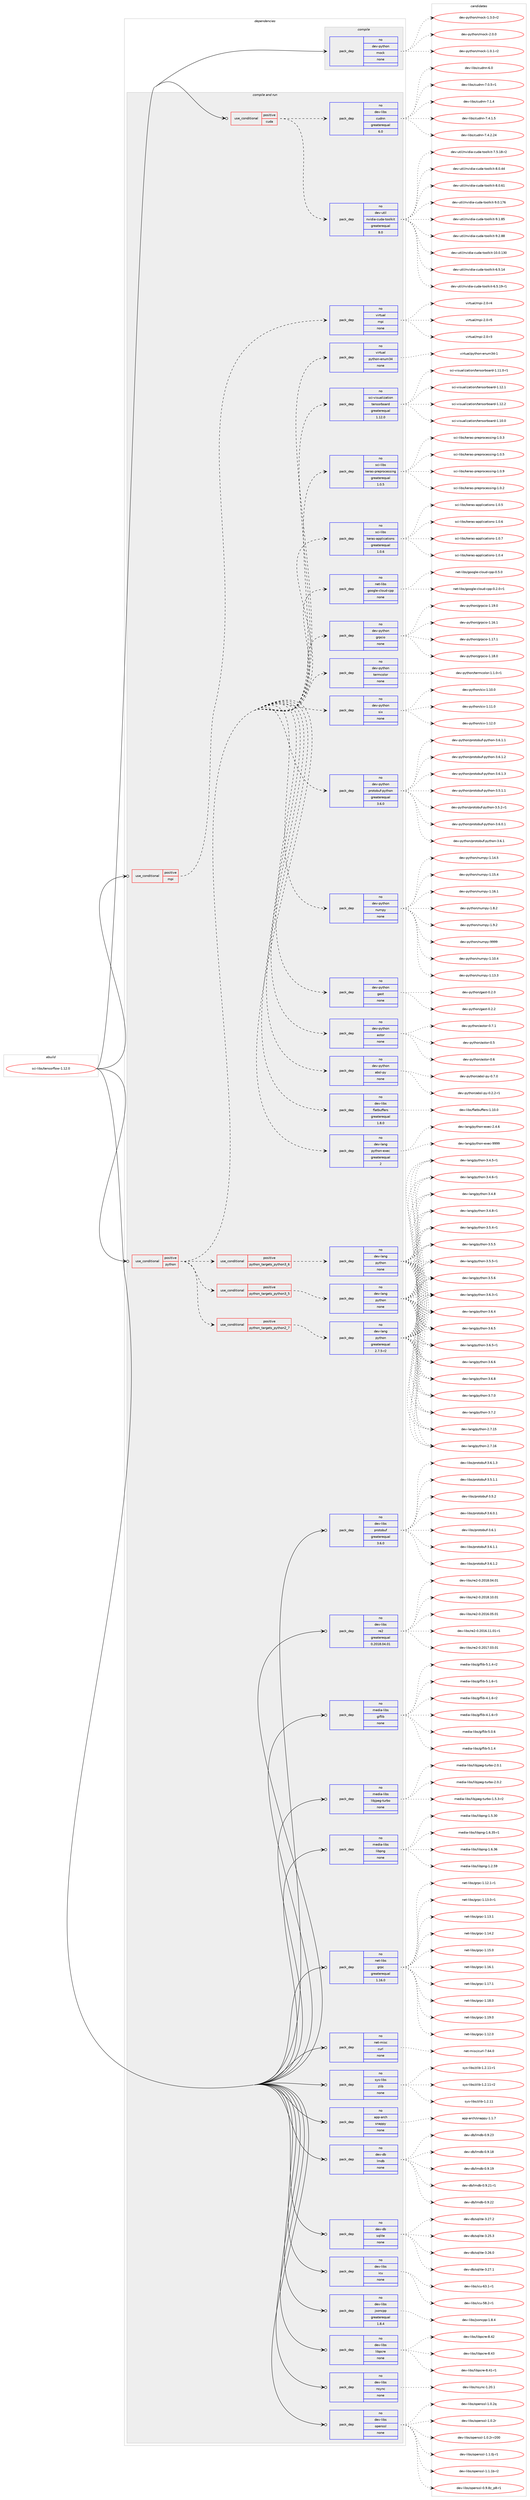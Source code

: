 digraph prolog {

# *************
# Graph options
# *************

newrank=true;
concentrate=true;
compound=true;
graph [rankdir=LR,fontname=Helvetica,fontsize=10,ranksep=1.5];#, ranksep=2.5, nodesep=0.2];
edge  [arrowhead=vee];
node  [fontname=Helvetica,fontsize=10];

# **********
# The ebuild
# **********

subgraph cluster_leftcol {
color=gray;
rank=same;
label=<<i>ebuild</i>>;
id [label="sci-libs/tensorflow-1.12.0", color=red, width=4, href="../sci-libs/tensorflow-1.12.0.svg"];
}

# ****************
# The dependencies
# ****************

subgraph cluster_midcol {
color=gray;
label=<<i>dependencies</i>>;
subgraph cluster_compile {
fillcolor="#eeeeee";
style=filled;
label=<<i>compile</i>>;
subgraph pack1214734 {
dependency1696736 [label=<<TABLE BORDER="0" CELLBORDER="1" CELLSPACING="0" CELLPADDING="4" WIDTH="220"><TR><TD ROWSPAN="6" CELLPADDING="30">pack_dep</TD></TR><TR><TD WIDTH="110">no</TD></TR><TR><TD>dev-python</TD></TR><TR><TD>mock</TD></TR><TR><TD>none</TD></TR><TR><TD></TD></TR></TABLE>>, shape=none, color=blue];
}
id:e -> dependency1696736:w [weight=20,style="solid",arrowhead="vee"];
}
subgraph cluster_compileandrun {
fillcolor="#eeeeee";
style=filled;
label=<<i>compile and run</i>>;
subgraph cond454185 {
dependency1696737 [label=<<TABLE BORDER="0" CELLBORDER="1" CELLSPACING="0" CELLPADDING="4"><TR><TD ROWSPAN="3" CELLPADDING="10">use_conditional</TD></TR><TR><TD>positive</TD></TR><TR><TD>cuda</TD></TR></TABLE>>, shape=none, color=red];
subgraph pack1214735 {
dependency1696738 [label=<<TABLE BORDER="0" CELLBORDER="1" CELLSPACING="0" CELLPADDING="4" WIDTH="220"><TR><TD ROWSPAN="6" CELLPADDING="30">pack_dep</TD></TR><TR><TD WIDTH="110">no</TD></TR><TR><TD>dev-util</TD></TR><TR><TD>nvidia-cuda-toolkit</TD></TR><TR><TD>greaterequal</TD></TR><TR><TD>8.0</TD></TR></TABLE>>, shape=none, color=blue];
}
dependency1696737:e -> dependency1696738:w [weight=20,style="dashed",arrowhead="vee"];
subgraph pack1214736 {
dependency1696739 [label=<<TABLE BORDER="0" CELLBORDER="1" CELLSPACING="0" CELLPADDING="4" WIDTH="220"><TR><TD ROWSPAN="6" CELLPADDING="30">pack_dep</TD></TR><TR><TD WIDTH="110">no</TD></TR><TR><TD>dev-libs</TD></TR><TR><TD>cudnn</TD></TR><TR><TD>greaterequal</TD></TR><TR><TD>6.0</TD></TR></TABLE>>, shape=none, color=blue];
}
dependency1696737:e -> dependency1696739:w [weight=20,style="dashed",arrowhead="vee"];
}
id:e -> dependency1696737:w [weight=20,style="solid",arrowhead="odotvee"];
subgraph cond454186 {
dependency1696740 [label=<<TABLE BORDER="0" CELLBORDER="1" CELLSPACING="0" CELLPADDING="4"><TR><TD ROWSPAN="3" CELLPADDING="10">use_conditional</TD></TR><TR><TD>positive</TD></TR><TR><TD>mpi</TD></TR></TABLE>>, shape=none, color=red];
subgraph pack1214737 {
dependency1696741 [label=<<TABLE BORDER="0" CELLBORDER="1" CELLSPACING="0" CELLPADDING="4" WIDTH="220"><TR><TD ROWSPAN="6" CELLPADDING="30">pack_dep</TD></TR><TR><TD WIDTH="110">no</TD></TR><TR><TD>virtual</TD></TR><TR><TD>mpi</TD></TR><TR><TD>none</TD></TR><TR><TD></TD></TR></TABLE>>, shape=none, color=blue];
}
dependency1696740:e -> dependency1696741:w [weight=20,style="dashed",arrowhead="vee"];
}
id:e -> dependency1696740:w [weight=20,style="solid",arrowhead="odotvee"];
subgraph cond454187 {
dependency1696742 [label=<<TABLE BORDER="0" CELLBORDER="1" CELLSPACING="0" CELLPADDING="4"><TR><TD ROWSPAN="3" CELLPADDING="10">use_conditional</TD></TR><TR><TD>positive</TD></TR><TR><TD>python</TD></TR></TABLE>>, shape=none, color=red];
subgraph cond454188 {
dependency1696743 [label=<<TABLE BORDER="0" CELLBORDER="1" CELLSPACING="0" CELLPADDING="4"><TR><TD ROWSPAN="3" CELLPADDING="10">use_conditional</TD></TR><TR><TD>positive</TD></TR><TR><TD>python_targets_python2_7</TD></TR></TABLE>>, shape=none, color=red];
subgraph pack1214738 {
dependency1696744 [label=<<TABLE BORDER="0" CELLBORDER="1" CELLSPACING="0" CELLPADDING="4" WIDTH="220"><TR><TD ROWSPAN="6" CELLPADDING="30">pack_dep</TD></TR><TR><TD WIDTH="110">no</TD></TR><TR><TD>dev-lang</TD></TR><TR><TD>python</TD></TR><TR><TD>greaterequal</TD></TR><TR><TD>2.7.5-r2</TD></TR></TABLE>>, shape=none, color=blue];
}
dependency1696743:e -> dependency1696744:w [weight=20,style="dashed",arrowhead="vee"];
}
dependency1696742:e -> dependency1696743:w [weight=20,style="dashed",arrowhead="vee"];
subgraph cond454189 {
dependency1696745 [label=<<TABLE BORDER="0" CELLBORDER="1" CELLSPACING="0" CELLPADDING="4"><TR><TD ROWSPAN="3" CELLPADDING="10">use_conditional</TD></TR><TR><TD>positive</TD></TR><TR><TD>python_targets_python3_5</TD></TR></TABLE>>, shape=none, color=red];
subgraph pack1214739 {
dependency1696746 [label=<<TABLE BORDER="0" CELLBORDER="1" CELLSPACING="0" CELLPADDING="4" WIDTH="220"><TR><TD ROWSPAN="6" CELLPADDING="30">pack_dep</TD></TR><TR><TD WIDTH="110">no</TD></TR><TR><TD>dev-lang</TD></TR><TR><TD>python</TD></TR><TR><TD>none</TD></TR><TR><TD></TD></TR></TABLE>>, shape=none, color=blue];
}
dependency1696745:e -> dependency1696746:w [weight=20,style="dashed",arrowhead="vee"];
}
dependency1696742:e -> dependency1696745:w [weight=20,style="dashed",arrowhead="vee"];
subgraph cond454190 {
dependency1696747 [label=<<TABLE BORDER="0" CELLBORDER="1" CELLSPACING="0" CELLPADDING="4"><TR><TD ROWSPAN="3" CELLPADDING="10">use_conditional</TD></TR><TR><TD>positive</TD></TR><TR><TD>python_targets_python3_6</TD></TR></TABLE>>, shape=none, color=red];
subgraph pack1214740 {
dependency1696748 [label=<<TABLE BORDER="0" CELLBORDER="1" CELLSPACING="0" CELLPADDING="4" WIDTH="220"><TR><TD ROWSPAN="6" CELLPADDING="30">pack_dep</TD></TR><TR><TD WIDTH="110">no</TD></TR><TR><TD>dev-lang</TD></TR><TR><TD>python</TD></TR><TR><TD>none</TD></TR><TR><TD></TD></TR></TABLE>>, shape=none, color=blue];
}
dependency1696747:e -> dependency1696748:w [weight=20,style="dashed",arrowhead="vee"];
}
dependency1696742:e -> dependency1696747:w [weight=20,style="dashed",arrowhead="vee"];
subgraph pack1214741 {
dependency1696749 [label=<<TABLE BORDER="0" CELLBORDER="1" CELLSPACING="0" CELLPADDING="4" WIDTH="220"><TR><TD ROWSPAN="6" CELLPADDING="30">pack_dep</TD></TR><TR><TD WIDTH="110">no</TD></TR><TR><TD>dev-lang</TD></TR><TR><TD>python-exec</TD></TR><TR><TD>greaterequal</TD></TR><TR><TD>2</TD></TR></TABLE>>, shape=none, color=blue];
}
dependency1696742:e -> dependency1696749:w [weight=20,style="dashed",arrowhead="vee"];
subgraph pack1214742 {
dependency1696750 [label=<<TABLE BORDER="0" CELLBORDER="1" CELLSPACING="0" CELLPADDING="4" WIDTH="220"><TR><TD ROWSPAN="6" CELLPADDING="30">pack_dep</TD></TR><TR><TD WIDTH="110">no</TD></TR><TR><TD>dev-libs</TD></TR><TR><TD>flatbuffers</TD></TR><TR><TD>greaterequal</TD></TR><TR><TD>1.8.0</TD></TR></TABLE>>, shape=none, color=blue];
}
dependency1696742:e -> dependency1696750:w [weight=20,style="dashed",arrowhead="vee"];
subgraph pack1214743 {
dependency1696751 [label=<<TABLE BORDER="0" CELLBORDER="1" CELLSPACING="0" CELLPADDING="4" WIDTH="220"><TR><TD ROWSPAN="6" CELLPADDING="30">pack_dep</TD></TR><TR><TD WIDTH="110">no</TD></TR><TR><TD>dev-python</TD></TR><TR><TD>absl-py</TD></TR><TR><TD>none</TD></TR><TR><TD></TD></TR></TABLE>>, shape=none, color=blue];
}
dependency1696742:e -> dependency1696751:w [weight=20,style="dashed",arrowhead="vee"];
subgraph pack1214744 {
dependency1696752 [label=<<TABLE BORDER="0" CELLBORDER="1" CELLSPACING="0" CELLPADDING="4" WIDTH="220"><TR><TD ROWSPAN="6" CELLPADDING="30">pack_dep</TD></TR><TR><TD WIDTH="110">no</TD></TR><TR><TD>dev-python</TD></TR><TR><TD>astor</TD></TR><TR><TD>none</TD></TR><TR><TD></TD></TR></TABLE>>, shape=none, color=blue];
}
dependency1696742:e -> dependency1696752:w [weight=20,style="dashed",arrowhead="vee"];
subgraph pack1214745 {
dependency1696753 [label=<<TABLE BORDER="0" CELLBORDER="1" CELLSPACING="0" CELLPADDING="4" WIDTH="220"><TR><TD ROWSPAN="6" CELLPADDING="30">pack_dep</TD></TR><TR><TD WIDTH="110">no</TD></TR><TR><TD>dev-python</TD></TR><TR><TD>gast</TD></TR><TR><TD>none</TD></TR><TR><TD></TD></TR></TABLE>>, shape=none, color=blue];
}
dependency1696742:e -> dependency1696753:w [weight=20,style="dashed",arrowhead="vee"];
subgraph pack1214746 {
dependency1696754 [label=<<TABLE BORDER="0" CELLBORDER="1" CELLSPACING="0" CELLPADDING="4" WIDTH="220"><TR><TD ROWSPAN="6" CELLPADDING="30">pack_dep</TD></TR><TR><TD WIDTH="110">no</TD></TR><TR><TD>dev-python</TD></TR><TR><TD>numpy</TD></TR><TR><TD>none</TD></TR><TR><TD></TD></TR></TABLE>>, shape=none, color=blue];
}
dependency1696742:e -> dependency1696754:w [weight=20,style="dashed",arrowhead="vee"];
subgraph pack1214747 {
dependency1696755 [label=<<TABLE BORDER="0" CELLBORDER="1" CELLSPACING="0" CELLPADDING="4" WIDTH="220"><TR><TD ROWSPAN="6" CELLPADDING="30">pack_dep</TD></TR><TR><TD WIDTH="110">no</TD></TR><TR><TD>dev-python</TD></TR><TR><TD>protobuf-python</TD></TR><TR><TD>greaterequal</TD></TR><TR><TD>3.6.0</TD></TR></TABLE>>, shape=none, color=blue];
}
dependency1696742:e -> dependency1696755:w [weight=20,style="dashed",arrowhead="vee"];
subgraph pack1214748 {
dependency1696756 [label=<<TABLE BORDER="0" CELLBORDER="1" CELLSPACING="0" CELLPADDING="4" WIDTH="220"><TR><TD ROWSPAN="6" CELLPADDING="30">pack_dep</TD></TR><TR><TD WIDTH="110">no</TD></TR><TR><TD>dev-python</TD></TR><TR><TD>six</TD></TR><TR><TD>none</TD></TR><TR><TD></TD></TR></TABLE>>, shape=none, color=blue];
}
dependency1696742:e -> dependency1696756:w [weight=20,style="dashed",arrowhead="vee"];
subgraph pack1214749 {
dependency1696757 [label=<<TABLE BORDER="0" CELLBORDER="1" CELLSPACING="0" CELLPADDING="4" WIDTH="220"><TR><TD ROWSPAN="6" CELLPADDING="30">pack_dep</TD></TR><TR><TD WIDTH="110">no</TD></TR><TR><TD>dev-python</TD></TR><TR><TD>termcolor</TD></TR><TR><TD>none</TD></TR><TR><TD></TD></TR></TABLE>>, shape=none, color=blue];
}
dependency1696742:e -> dependency1696757:w [weight=20,style="dashed",arrowhead="vee"];
subgraph pack1214750 {
dependency1696758 [label=<<TABLE BORDER="0" CELLBORDER="1" CELLSPACING="0" CELLPADDING="4" WIDTH="220"><TR><TD ROWSPAN="6" CELLPADDING="30">pack_dep</TD></TR><TR><TD WIDTH="110">no</TD></TR><TR><TD>dev-python</TD></TR><TR><TD>grpcio</TD></TR><TR><TD>none</TD></TR><TR><TD></TD></TR></TABLE>>, shape=none, color=blue];
}
dependency1696742:e -> dependency1696758:w [weight=20,style="dashed",arrowhead="vee"];
subgraph pack1214751 {
dependency1696759 [label=<<TABLE BORDER="0" CELLBORDER="1" CELLSPACING="0" CELLPADDING="4" WIDTH="220"><TR><TD ROWSPAN="6" CELLPADDING="30">pack_dep</TD></TR><TR><TD WIDTH="110">no</TD></TR><TR><TD>net-libs</TD></TR><TR><TD>google-cloud-cpp</TD></TR><TR><TD>none</TD></TR><TR><TD></TD></TR></TABLE>>, shape=none, color=blue];
}
dependency1696742:e -> dependency1696759:w [weight=20,style="dashed",arrowhead="vee"];
subgraph pack1214752 {
dependency1696760 [label=<<TABLE BORDER="0" CELLBORDER="1" CELLSPACING="0" CELLPADDING="4" WIDTH="220"><TR><TD ROWSPAN="6" CELLPADDING="30">pack_dep</TD></TR><TR><TD WIDTH="110">no</TD></TR><TR><TD>sci-libs</TD></TR><TR><TD>keras-applications</TD></TR><TR><TD>greaterequal</TD></TR><TR><TD>1.0.6</TD></TR></TABLE>>, shape=none, color=blue];
}
dependency1696742:e -> dependency1696760:w [weight=20,style="dashed",arrowhead="vee"];
subgraph pack1214753 {
dependency1696761 [label=<<TABLE BORDER="0" CELLBORDER="1" CELLSPACING="0" CELLPADDING="4" WIDTH="220"><TR><TD ROWSPAN="6" CELLPADDING="30">pack_dep</TD></TR><TR><TD WIDTH="110">no</TD></TR><TR><TD>sci-libs</TD></TR><TR><TD>keras-preprocessing</TD></TR><TR><TD>greaterequal</TD></TR><TR><TD>1.0.5</TD></TR></TABLE>>, shape=none, color=blue];
}
dependency1696742:e -> dependency1696761:w [weight=20,style="dashed",arrowhead="vee"];
subgraph pack1214754 {
dependency1696762 [label=<<TABLE BORDER="0" CELLBORDER="1" CELLSPACING="0" CELLPADDING="4" WIDTH="220"><TR><TD ROWSPAN="6" CELLPADDING="30">pack_dep</TD></TR><TR><TD WIDTH="110">no</TD></TR><TR><TD>sci-visualization</TD></TR><TR><TD>tensorboard</TD></TR><TR><TD>greaterequal</TD></TR><TR><TD>1.12.0</TD></TR></TABLE>>, shape=none, color=blue];
}
dependency1696742:e -> dependency1696762:w [weight=20,style="dashed",arrowhead="vee"];
subgraph pack1214755 {
dependency1696763 [label=<<TABLE BORDER="0" CELLBORDER="1" CELLSPACING="0" CELLPADDING="4" WIDTH="220"><TR><TD ROWSPAN="6" CELLPADDING="30">pack_dep</TD></TR><TR><TD WIDTH="110">no</TD></TR><TR><TD>virtual</TD></TR><TR><TD>python-enum34</TD></TR><TR><TD>none</TD></TR><TR><TD></TD></TR></TABLE>>, shape=none, color=blue];
}
dependency1696742:e -> dependency1696763:w [weight=20,style="dashed",arrowhead="vee"];
}
id:e -> dependency1696742:w [weight=20,style="solid",arrowhead="odotvee"];
subgraph pack1214756 {
dependency1696764 [label=<<TABLE BORDER="0" CELLBORDER="1" CELLSPACING="0" CELLPADDING="4" WIDTH="220"><TR><TD ROWSPAN="6" CELLPADDING="30">pack_dep</TD></TR><TR><TD WIDTH="110">no</TD></TR><TR><TD>app-arch</TD></TR><TR><TD>snappy</TD></TR><TR><TD>none</TD></TR><TR><TD></TD></TR></TABLE>>, shape=none, color=blue];
}
id:e -> dependency1696764:w [weight=20,style="solid",arrowhead="odotvee"];
subgraph pack1214757 {
dependency1696765 [label=<<TABLE BORDER="0" CELLBORDER="1" CELLSPACING="0" CELLPADDING="4" WIDTH="220"><TR><TD ROWSPAN="6" CELLPADDING="30">pack_dep</TD></TR><TR><TD WIDTH="110">no</TD></TR><TR><TD>dev-db</TD></TR><TR><TD>lmdb</TD></TR><TR><TD>none</TD></TR><TR><TD></TD></TR></TABLE>>, shape=none, color=blue];
}
id:e -> dependency1696765:w [weight=20,style="solid",arrowhead="odotvee"];
subgraph pack1214758 {
dependency1696766 [label=<<TABLE BORDER="0" CELLBORDER="1" CELLSPACING="0" CELLPADDING="4" WIDTH="220"><TR><TD ROWSPAN="6" CELLPADDING="30">pack_dep</TD></TR><TR><TD WIDTH="110">no</TD></TR><TR><TD>dev-db</TD></TR><TR><TD>sqlite</TD></TR><TR><TD>none</TD></TR><TR><TD></TD></TR></TABLE>>, shape=none, color=blue];
}
id:e -> dependency1696766:w [weight=20,style="solid",arrowhead="odotvee"];
subgraph pack1214759 {
dependency1696767 [label=<<TABLE BORDER="0" CELLBORDER="1" CELLSPACING="0" CELLPADDING="4" WIDTH="220"><TR><TD ROWSPAN="6" CELLPADDING="30">pack_dep</TD></TR><TR><TD WIDTH="110">no</TD></TR><TR><TD>dev-libs</TD></TR><TR><TD>icu</TD></TR><TR><TD>none</TD></TR><TR><TD></TD></TR></TABLE>>, shape=none, color=blue];
}
id:e -> dependency1696767:w [weight=20,style="solid",arrowhead="odotvee"];
subgraph pack1214760 {
dependency1696768 [label=<<TABLE BORDER="0" CELLBORDER="1" CELLSPACING="0" CELLPADDING="4" WIDTH="220"><TR><TD ROWSPAN="6" CELLPADDING="30">pack_dep</TD></TR><TR><TD WIDTH="110">no</TD></TR><TR><TD>dev-libs</TD></TR><TR><TD>jsoncpp</TD></TR><TR><TD>greaterequal</TD></TR><TR><TD>1.8.4</TD></TR></TABLE>>, shape=none, color=blue];
}
id:e -> dependency1696768:w [weight=20,style="solid",arrowhead="odotvee"];
subgraph pack1214761 {
dependency1696769 [label=<<TABLE BORDER="0" CELLBORDER="1" CELLSPACING="0" CELLPADDING="4" WIDTH="220"><TR><TD ROWSPAN="6" CELLPADDING="30">pack_dep</TD></TR><TR><TD WIDTH="110">no</TD></TR><TR><TD>dev-libs</TD></TR><TR><TD>libpcre</TD></TR><TR><TD>none</TD></TR><TR><TD></TD></TR></TABLE>>, shape=none, color=blue];
}
id:e -> dependency1696769:w [weight=20,style="solid",arrowhead="odotvee"];
subgraph pack1214762 {
dependency1696770 [label=<<TABLE BORDER="0" CELLBORDER="1" CELLSPACING="0" CELLPADDING="4" WIDTH="220"><TR><TD ROWSPAN="6" CELLPADDING="30">pack_dep</TD></TR><TR><TD WIDTH="110">no</TD></TR><TR><TD>dev-libs</TD></TR><TR><TD>nsync</TD></TR><TR><TD>none</TD></TR><TR><TD></TD></TR></TABLE>>, shape=none, color=blue];
}
id:e -> dependency1696770:w [weight=20,style="solid",arrowhead="odotvee"];
subgraph pack1214763 {
dependency1696771 [label=<<TABLE BORDER="0" CELLBORDER="1" CELLSPACING="0" CELLPADDING="4" WIDTH="220"><TR><TD ROWSPAN="6" CELLPADDING="30">pack_dep</TD></TR><TR><TD WIDTH="110">no</TD></TR><TR><TD>dev-libs</TD></TR><TR><TD>openssl</TD></TR><TR><TD>none</TD></TR><TR><TD></TD></TR></TABLE>>, shape=none, color=blue];
}
id:e -> dependency1696771:w [weight=20,style="solid",arrowhead="odotvee"];
subgraph pack1214764 {
dependency1696772 [label=<<TABLE BORDER="0" CELLBORDER="1" CELLSPACING="0" CELLPADDING="4" WIDTH="220"><TR><TD ROWSPAN="6" CELLPADDING="30">pack_dep</TD></TR><TR><TD WIDTH="110">no</TD></TR><TR><TD>dev-libs</TD></TR><TR><TD>protobuf</TD></TR><TR><TD>greaterequal</TD></TR><TR><TD>3.6.0</TD></TR></TABLE>>, shape=none, color=blue];
}
id:e -> dependency1696772:w [weight=20,style="solid",arrowhead="odotvee"];
subgraph pack1214765 {
dependency1696773 [label=<<TABLE BORDER="0" CELLBORDER="1" CELLSPACING="0" CELLPADDING="4" WIDTH="220"><TR><TD ROWSPAN="6" CELLPADDING="30">pack_dep</TD></TR><TR><TD WIDTH="110">no</TD></TR><TR><TD>dev-libs</TD></TR><TR><TD>re2</TD></TR><TR><TD>greaterequal</TD></TR><TR><TD>0.2018.04.01</TD></TR></TABLE>>, shape=none, color=blue];
}
id:e -> dependency1696773:w [weight=20,style="solid",arrowhead="odotvee"];
subgraph pack1214766 {
dependency1696774 [label=<<TABLE BORDER="0" CELLBORDER="1" CELLSPACING="0" CELLPADDING="4" WIDTH="220"><TR><TD ROWSPAN="6" CELLPADDING="30">pack_dep</TD></TR><TR><TD WIDTH="110">no</TD></TR><TR><TD>media-libs</TD></TR><TR><TD>giflib</TD></TR><TR><TD>none</TD></TR><TR><TD></TD></TR></TABLE>>, shape=none, color=blue];
}
id:e -> dependency1696774:w [weight=20,style="solid",arrowhead="odotvee"];
subgraph pack1214767 {
dependency1696775 [label=<<TABLE BORDER="0" CELLBORDER="1" CELLSPACING="0" CELLPADDING="4" WIDTH="220"><TR><TD ROWSPAN="6" CELLPADDING="30">pack_dep</TD></TR><TR><TD WIDTH="110">no</TD></TR><TR><TD>media-libs</TD></TR><TR><TD>libjpeg-turbo</TD></TR><TR><TD>none</TD></TR><TR><TD></TD></TR></TABLE>>, shape=none, color=blue];
}
id:e -> dependency1696775:w [weight=20,style="solid",arrowhead="odotvee"];
subgraph pack1214768 {
dependency1696776 [label=<<TABLE BORDER="0" CELLBORDER="1" CELLSPACING="0" CELLPADDING="4" WIDTH="220"><TR><TD ROWSPAN="6" CELLPADDING="30">pack_dep</TD></TR><TR><TD WIDTH="110">no</TD></TR><TR><TD>media-libs</TD></TR><TR><TD>libpng</TD></TR><TR><TD>none</TD></TR><TR><TD></TD></TR></TABLE>>, shape=none, color=blue];
}
id:e -> dependency1696776:w [weight=20,style="solid",arrowhead="odotvee"];
subgraph pack1214769 {
dependency1696777 [label=<<TABLE BORDER="0" CELLBORDER="1" CELLSPACING="0" CELLPADDING="4" WIDTH="220"><TR><TD ROWSPAN="6" CELLPADDING="30">pack_dep</TD></TR><TR><TD WIDTH="110">no</TD></TR><TR><TD>net-libs</TD></TR><TR><TD>grpc</TD></TR><TR><TD>greaterequal</TD></TR><TR><TD>1.16.0</TD></TR></TABLE>>, shape=none, color=blue];
}
id:e -> dependency1696777:w [weight=20,style="solid",arrowhead="odotvee"];
subgraph pack1214770 {
dependency1696778 [label=<<TABLE BORDER="0" CELLBORDER="1" CELLSPACING="0" CELLPADDING="4" WIDTH="220"><TR><TD ROWSPAN="6" CELLPADDING="30">pack_dep</TD></TR><TR><TD WIDTH="110">no</TD></TR><TR><TD>net-misc</TD></TR><TR><TD>curl</TD></TR><TR><TD>none</TD></TR><TR><TD></TD></TR></TABLE>>, shape=none, color=blue];
}
id:e -> dependency1696778:w [weight=20,style="solid",arrowhead="odotvee"];
subgraph pack1214771 {
dependency1696779 [label=<<TABLE BORDER="0" CELLBORDER="1" CELLSPACING="0" CELLPADDING="4" WIDTH="220"><TR><TD ROWSPAN="6" CELLPADDING="30">pack_dep</TD></TR><TR><TD WIDTH="110">no</TD></TR><TR><TD>sys-libs</TD></TR><TR><TD>zlib</TD></TR><TR><TD>none</TD></TR><TR><TD></TD></TR></TABLE>>, shape=none, color=blue];
}
id:e -> dependency1696779:w [weight=20,style="solid",arrowhead="odotvee"];
}
subgraph cluster_run {
fillcolor="#eeeeee";
style=filled;
label=<<i>run</i>>;
}
}

# **************
# The candidates
# **************

subgraph cluster_choices {
rank=same;
color=gray;
label=<<i>candidates</i>>;

subgraph choice1214734 {
color=black;
nodesep=1;
choice1001011184511212111610411111047109111991074549464846494511450 [label="dev-python/mock-1.0.1-r2", color=red, width=4,href="../dev-python/mock-1.0.1-r2.svg"];
choice1001011184511212111610411111047109111991074549465146484511450 [label="dev-python/mock-1.3.0-r2", color=red, width=4,href="../dev-python/mock-1.3.0-r2.svg"];
choice100101118451121211161041111104710911199107455046484648 [label="dev-python/mock-2.0.0", color=red, width=4,href="../dev-python/mock-2.0.0.svg"];
dependency1696736:e -> choice1001011184511212111610411111047109111991074549464846494511450:w [style=dotted,weight="100"];
dependency1696736:e -> choice1001011184511212111610411111047109111991074549465146484511450:w [style=dotted,weight="100"];
dependency1696736:e -> choice100101118451121211161041111104710911199107455046484648:w [style=dotted,weight="100"];
}
subgraph choice1214735 {
color=black;
nodesep=1;
choice10010111845117116105108471101181051001059745991171009745116111111108107105116454948464846495148 [label="dev-util/nvidia-cuda-toolkit-10.0.130", color=red, width=4,href="../dev-util/nvidia-cuda-toolkit-10.0.130.svg"];
choice1001011184511711610510847110118105100105974599117100974511611111110810710511645544653464952 [label="dev-util/nvidia-cuda-toolkit-6.5.14", color=red, width=4,href="../dev-util/nvidia-cuda-toolkit-6.5.14.svg"];
choice10010111845117116105108471101181051001059745991171009745116111111108107105116455446534649574511449 [label="dev-util/nvidia-cuda-toolkit-6.5.19-r1", color=red, width=4,href="../dev-util/nvidia-cuda-toolkit-6.5.19-r1.svg"];
choice10010111845117116105108471101181051001059745991171009745116111111108107105116455546534649564511450 [label="dev-util/nvidia-cuda-toolkit-7.5.18-r2", color=red, width=4,href="../dev-util/nvidia-cuda-toolkit-7.5.18-r2.svg"];
choice1001011184511711610510847110118105100105974599117100974511611111110810710511645564648465252 [label="dev-util/nvidia-cuda-toolkit-8.0.44", color=red, width=4,href="../dev-util/nvidia-cuda-toolkit-8.0.44.svg"];
choice1001011184511711610510847110118105100105974599117100974511611111110810710511645564648465449 [label="dev-util/nvidia-cuda-toolkit-8.0.61", color=red, width=4,href="../dev-util/nvidia-cuda-toolkit-8.0.61.svg"];
choice100101118451171161051084711011810510010597459911710097451161111111081071051164557464846495554 [label="dev-util/nvidia-cuda-toolkit-9.0.176", color=red, width=4,href="../dev-util/nvidia-cuda-toolkit-9.0.176.svg"];
choice1001011184511711610510847110118105100105974599117100974511611111110810710511645574649465653 [label="dev-util/nvidia-cuda-toolkit-9.1.85", color=red, width=4,href="../dev-util/nvidia-cuda-toolkit-9.1.85.svg"];
choice1001011184511711610510847110118105100105974599117100974511611111110810710511645574650465656 [label="dev-util/nvidia-cuda-toolkit-9.2.88", color=red, width=4,href="../dev-util/nvidia-cuda-toolkit-9.2.88.svg"];
dependency1696738:e -> choice10010111845117116105108471101181051001059745991171009745116111111108107105116454948464846495148:w [style=dotted,weight="100"];
dependency1696738:e -> choice1001011184511711610510847110118105100105974599117100974511611111110810710511645544653464952:w [style=dotted,weight="100"];
dependency1696738:e -> choice10010111845117116105108471101181051001059745991171009745116111111108107105116455446534649574511449:w [style=dotted,weight="100"];
dependency1696738:e -> choice10010111845117116105108471101181051001059745991171009745116111111108107105116455546534649564511450:w [style=dotted,weight="100"];
dependency1696738:e -> choice1001011184511711610510847110118105100105974599117100974511611111110810710511645564648465252:w [style=dotted,weight="100"];
dependency1696738:e -> choice1001011184511711610510847110118105100105974599117100974511611111110810710511645564648465449:w [style=dotted,weight="100"];
dependency1696738:e -> choice100101118451171161051084711011810510010597459911710097451161111111081071051164557464846495554:w [style=dotted,weight="100"];
dependency1696738:e -> choice1001011184511711610510847110118105100105974599117100974511611111110810710511645574649465653:w [style=dotted,weight="100"];
dependency1696738:e -> choice1001011184511711610510847110118105100105974599117100974511611111110810710511645574650465656:w [style=dotted,weight="100"];
}
subgraph choice1214736 {
color=black;
nodesep=1;
choice1001011184510810598115479911710011011045544648 [label="dev-libs/cudnn-6.0", color=red, width=4,href="../dev-libs/cudnn-6.0.svg"];
choice100101118451081059811547991171001101104555464846534511449 [label="dev-libs/cudnn-7.0.5-r1", color=red, width=4,href="../dev-libs/cudnn-7.0.5-r1.svg"];
choice10010111845108105981154799117100110110455546494652 [label="dev-libs/cudnn-7.1.4", color=red, width=4,href="../dev-libs/cudnn-7.1.4.svg"];
choice100101118451081059811547991171001101104555465246494653 [label="dev-libs/cudnn-7.4.1.5", color=red, width=4,href="../dev-libs/cudnn-7.4.1.5.svg"];
choice10010111845108105981154799117100110110455546524650465052 [label="dev-libs/cudnn-7.4.2.24", color=red, width=4,href="../dev-libs/cudnn-7.4.2.24.svg"];
dependency1696739:e -> choice1001011184510810598115479911710011011045544648:w [style=dotted,weight="100"];
dependency1696739:e -> choice100101118451081059811547991171001101104555464846534511449:w [style=dotted,weight="100"];
dependency1696739:e -> choice10010111845108105981154799117100110110455546494652:w [style=dotted,weight="100"];
dependency1696739:e -> choice100101118451081059811547991171001101104555465246494653:w [style=dotted,weight="100"];
dependency1696739:e -> choice10010111845108105981154799117100110110455546524650465052:w [style=dotted,weight="100"];
}
subgraph choice1214737 {
color=black;
nodesep=1;
choice1181051141161179710847109112105455046484511451 [label="virtual/mpi-2.0-r3", color=red, width=4,href="../virtual/mpi-2.0-r3.svg"];
choice1181051141161179710847109112105455046484511452 [label="virtual/mpi-2.0-r4", color=red, width=4,href="../virtual/mpi-2.0-r4.svg"];
choice1181051141161179710847109112105455046484511453 [label="virtual/mpi-2.0-r5", color=red, width=4,href="../virtual/mpi-2.0-r5.svg"];
dependency1696741:e -> choice1181051141161179710847109112105455046484511451:w [style=dotted,weight="100"];
dependency1696741:e -> choice1181051141161179710847109112105455046484511452:w [style=dotted,weight="100"];
dependency1696741:e -> choice1181051141161179710847109112105455046484511453:w [style=dotted,weight="100"];
}
subgraph choice1214738 {
color=black;
nodesep=1;
choice10010111845108971101034711212111610411111045504655464953 [label="dev-lang/python-2.7.15", color=red, width=4,href="../dev-lang/python-2.7.15.svg"];
choice10010111845108971101034711212111610411111045504655464954 [label="dev-lang/python-2.7.16", color=red, width=4,href="../dev-lang/python-2.7.16.svg"];
choice1001011184510897110103471121211161041111104551465246534511449 [label="dev-lang/python-3.4.5-r1", color=red, width=4,href="../dev-lang/python-3.4.5-r1.svg"];
choice1001011184510897110103471121211161041111104551465246544511449 [label="dev-lang/python-3.4.6-r1", color=red, width=4,href="../dev-lang/python-3.4.6-r1.svg"];
choice100101118451089711010347112121116104111110455146524656 [label="dev-lang/python-3.4.8", color=red, width=4,href="../dev-lang/python-3.4.8.svg"];
choice1001011184510897110103471121211161041111104551465246564511449 [label="dev-lang/python-3.4.8-r1", color=red, width=4,href="../dev-lang/python-3.4.8-r1.svg"];
choice1001011184510897110103471121211161041111104551465346524511449 [label="dev-lang/python-3.5.4-r1", color=red, width=4,href="../dev-lang/python-3.5.4-r1.svg"];
choice100101118451089711010347112121116104111110455146534653 [label="dev-lang/python-3.5.5", color=red, width=4,href="../dev-lang/python-3.5.5.svg"];
choice1001011184510897110103471121211161041111104551465346534511449 [label="dev-lang/python-3.5.5-r1", color=red, width=4,href="../dev-lang/python-3.5.5-r1.svg"];
choice100101118451089711010347112121116104111110455146534654 [label="dev-lang/python-3.5.6", color=red, width=4,href="../dev-lang/python-3.5.6.svg"];
choice1001011184510897110103471121211161041111104551465446514511449 [label="dev-lang/python-3.6.3-r1", color=red, width=4,href="../dev-lang/python-3.6.3-r1.svg"];
choice100101118451089711010347112121116104111110455146544652 [label="dev-lang/python-3.6.4", color=red, width=4,href="../dev-lang/python-3.6.4.svg"];
choice100101118451089711010347112121116104111110455146544653 [label="dev-lang/python-3.6.5", color=red, width=4,href="../dev-lang/python-3.6.5.svg"];
choice1001011184510897110103471121211161041111104551465446534511449 [label="dev-lang/python-3.6.5-r1", color=red, width=4,href="../dev-lang/python-3.6.5-r1.svg"];
choice100101118451089711010347112121116104111110455146544654 [label="dev-lang/python-3.6.6", color=red, width=4,href="../dev-lang/python-3.6.6.svg"];
choice100101118451089711010347112121116104111110455146544656 [label="dev-lang/python-3.6.8", color=red, width=4,href="../dev-lang/python-3.6.8.svg"];
choice100101118451089711010347112121116104111110455146554648 [label="dev-lang/python-3.7.0", color=red, width=4,href="../dev-lang/python-3.7.0.svg"];
choice100101118451089711010347112121116104111110455146554650 [label="dev-lang/python-3.7.2", color=red, width=4,href="../dev-lang/python-3.7.2.svg"];
dependency1696744:e -> choice10010111845108971101034711212111610411111045504655464953:w [style=dotted,weight="100"];
dependency1696744:e -> choice10010111845108971101034711212111610411111045504655464954:w [style=dotted,weight="100"];
dependency1696744:e -> choice1001011184510897110103471121211161041111104551465246534511449:w [style=dotted,weight="100"];
dependency1696744:e -> choice1001011184510897110103471121211161041111104551465246544511449:w [style=dotted,weight="100"];
dependency1696744:e -> choice100101118451089711010347112121116104111110455146524656:w [style=dotted,weight="100"];
dependency1696744:e -> choice1001011184510897110103471121211161041111104551465246564511449:w [style=dotted,weight="100"];
dependency1696744:e -> choice1001011184510897110103471121211161041111104551465346524511449:w [style=dotted,weight="100"];
dependency1696744:e -> choice100101118451089711010347112121116104111110455146534653:w [style=dotted,weight="100"];
dependency1696744:e -> choice1001011184510897110103471121211161041111104551465346534511449:w [style=dotted,weight="100"];
dependency1696744:e -> choice100101118451089711010347112121116104111110455146534654:w [style=dotted,weight="100"];
dependency1696744:e -> choice1001011184510897110103471121211161041111104551465446514511449:w [style=dotted,weight="100"];
dependency1696744:e -> choice100101118451089711010347112121116104111110455146544652:w [style=dotted,weight="100"];
dependency1696744:e -> choice100101118451089711010347112121116104111110455146544653:w [style=dotted,weight="100"];
dependency1696744:e -> choice1001011184510897110103471121211161041111104551465446534511449:w [style=dotted,weight="100"];
dependency1696744:e -> choice100101118451089711010347112121116104111110455146544654:w [style=dotted,weight="100"];
dependency1696744:e -> choice100101118451089711010347112121116104111110455146544656:w [style=dotted,weight="100"];
dependency1696744:e -> choice100101118451089711010347112121116104111110455146554648:w [style=dotted,weight="100"];
dependency1696744:e -> choice100101118451089711010347112121116104111110455146554650:w [style=dotted,weight="100"];
}
subgraph choice1214739 {
color=black;
nodesep=1;
choice10010111845108971101034711212111610411111045504655464953 [label="dev-lang/python-2.7.15", color=red, width=4,href="../dev-lang/python-2.7.15.svg"];
choice10010111845108971101034711212111610411111045504655464954 [label="dev-lang/python-2.7.16", color=red, width=4,href="../dev-lang/python-2.7.16.svg"];
choice1001011184510897110103471121211161041111104551465246534511449 [label="dev-lang/python-3.4.5-r1", color=red, width=4,href="../dev-lang/python-3.4.5-r1.svg"];
choice1001011184510897110103471121211161041111104551465246544511449 [label="dev-lang/python-3.4.6-r1", color=red, width=4,href="../dev-lang/python-3.4.6-r1.svg"];
choice100101118451089711010347112121116104111110455146524656 [label="dev-lang/python-3.4.8", color=red, width=4,href="../dev-lang/python-3.4.8.svg"];
choice1001011184510897110103471121211161041111104551465246564511449 [label="dev-lang/python-3.4.8-r1", color=red, width=4,href="../dev-lang/python-3.4.8-r1.svg"];
choice1001011184510897110103471121211161041111104551465346524511449 [label="dev-lang/python-3.5.4-r1", color=red, width=4,href="../dev-lang/python-3.5.4-r1.svg"];
choice100101118451089711010347112121116104111110455146534653 [label="dev-lang/python-3.5.5", color=red, width=4,href="../dev-lang/python-3.5.5.svg"];
choice1001011184510897110103471121211161041111104551465346534511449 [label="dev-lang/python-3.5.5-r1", color=red, width=4,href="../dev-lang/python-3.5.5-r1.svg"];
choice100101118451089711010347112121116104111110455146534654 [label="dev-lang/python-3.5.6", color=red, width=4,href="../dev-lang/python-3.5.6.svg"];
choice1001011184510897110103471121211161041111104551465446514511449 [label="dev-lang/python-3.6.3-r1", color=red, width=4,href="../dev-lang/python-3.6.3-r1.svg"];
choice100101118451089711010347112121116104111110455146544652 [label="dev-lang/python-3.6.4", color=red, width=4,href="../dev-lang/python-3.6.4.svg"];
choice100101118451089711010347112121116104111110455146544653 [label="dev-lang/python-3.6.5", color=red, width=4,href="../dev-lang/python-3.6.5.svg"];
choice1001011184510897110103471121211161041111104551465446534511449 [label="dev-lang/python-3.6.5-r1", color=red, width=4,href="../dev-lang/python-3.6.5-r1.svg"];
choice100101118451089711010347112121116104111110455146544654 [label="dev-lang/python-3.6.6", color=red, width=4,href="../dev-lang/python-3.6.6.svg"];
choice100101118451089711010347112121116104111110455146544656 [label="dev-lang/python-3.6.8", color=red, width=4,href="../dev-lang/python-3.6.8.svg"];
choice100101118451089711010347112121116104111110455146554648 [label="dev-lang/python-3.7.0", color=red, width=4,href="../dev-lang/python-3.7.0.svg"];
choice100101118451089711010347112121116104111110455146554650 [label="dev-lang/python-3.7.2", color=red, width=4,href="../dev-lang/python-3.7.2.svg"];
dependency1696746:e -> choice10010111845108971101034711212111610411111045504655464953:w [style=dotted,weight="100"];
dependency1696746:e -> choice10010111845108971101034711212111610411111045504655464954:w [style=dotted,weight="100"];
dependency1696746:e -> choice1001011184510897110103471121211161041111104551465246534511449:w [style=dotted,weight="100"];
dependency1696746:e -> choice1001011184510897110103471121211161041111104551465246544511449:w [style=dotted,weight="100"];
dependency1696746:e -> choice100101118451089711010347112121116104111110455146524656:w [style=dotted,weight="100"];
dependency1696746:e -> choice1001011184510897110103471121211161041111104551465246564511449:w [style=dotted,weight="100"];
dependency1696746:e -> choice1001011184510897110103471121211161041111104551465346524511449:w [style=dotted,weight="100"];
dependency1696746:e -> choice100101118451089711010347112121116104111110455146534653:w [style=dotted,weight="100"];
dependency1696746:e -> choice1001011184510897110103471121211161041111104551465346534511449:w [style=dotted,weight="100"];
dependency1696746:e -> choice100101118451089711010347112121116104111110455146534654:w [style=dotted,weight="100"];
dependency1696746:e -> choice1001011184510897110103471121211161041111104551465446514511449:w [style=dotted,weight="100"];
dependency1696746:e -> choice100101118451089711010347112121116104111110455146544652:w [style=dotted,weight="100"];
dependency1696746:e -> choice100101118451089711010347112121116104111110455146544653:w [style=dotted,weight="100"];
dependency1696746:e -> choice1001011184510897110103471121211161041111104551465446534511449:w [style=dotted,weight="100"];
dependency1696746:e -> choice100101118451089711010347112121116104111110455146544654:w [style=dotted,weight="100"];
dependency1696746:e -> choice100101118451089711010347112121116104111110455146544656:w [style=dotted,weight="100"];
dependency1696746:e -> choice100101118451089711010347112121116104111110455146554648:w [style=dotted,weight="100"];
dependency1696746:e -> choice100101118451089711010347112121116104111110455146554650:w [style=dotted,weight="100"];
}
subgraph choice1214740 {
color=black;
nodesep=1;
choice10010111845108971101034711212111610411111045504655464953 [label="dev-lang/python-2.7.15", color=red, width=4,href="../dev-lang/python-2.7.15.svg"];
choice10010111845108971101034711212111610411111045504655464954 [label="dev-lang/python-2.7.16", color=red, width=4,href="../dev-lang/python-2.7.16.svg"];
choice1001011184510897110103471121211161041111104551465246534511449 [label="dev-lang/python-3.4.5-r1", color=red, width=4,href="../dev-lang/python-3.4.5-r1.svg"];
choice1001011184510897110103471121211161041111104551465246544511449 [label="dev-lang/python-3.4.6-r1", color=red, width=4,href="../dev-lang/python-3.4.6-r1.svg"];
choice100101118451089711010347112121116104111110455146524656 [label="dev-lang/python-3.4.8", color=red, width=4,href="../dev-lang/python-3.4.8.svg"];
choice1001011184510897110103471121211161041111104551465246564511449 [label="dev-lang/python-3.4.8-r1", color=red, width=4,href="../dev-lang/python-3.4.8-r1.svg"];
choice1001011184510897110103471121211161041111104551465346524511449 [label="dev-lang/python-3.5.4-r1", color=red, width=4,href="../dev-lang/python-3.5.4-r1.svg"];
choice100101118451089711010347112121116104111110455146534653 [label="dev-lang/python-3.5.5", color=red, width=4,href="../dev-lang/python-3.5.5.svg"];
choice1001011184510897110103471121211161041111104551465346534511449 [label="dev-lang/python-3.5.5-r1", color=red, width=4,href="../dev-lang/python-3.5.5-r1.svg"];
choice100101118451089711010347112121116104111110455146534654 [label="dev-lang/python-3.5.6", color=red, width=4,href="../dev-lang/python-3.5.6.svg"];
choice1001011184510897110103471121211161041111104551465446514511449 [label="dev-lang/python-3.6.3-r1", color=red, width=4,href="../dev-lang/python-3.6.3-r1.svg"];
choice100101118451089711010347112121116104111110455146544652 [label="dev-lang/python-3.6.4", color=red, width=4,href="../dev-lang/python-3.6.4.svg"];
choice100101118451089711010347112121116104111110455146544653 [label="dev-lang/python-3.6.5", color=red, width=4,href="../dev-lang/python-3.6.5.svg"];
choice1001011184510897110103471121211161041111104551465446534511449 [label="dev-lang/python-3.6.5-r1", color=red, width=4,href="../dev-lang/python-3.6.5-r1.svg"];
choice100101118451089711010347112121116104111110455146544654 [label="dev-lang/python-3.6.6", color=red, width=4,href="../dev-lang/python-3.6.6.svg"];
choice100101118451089711010347112121116104111110455146544656 [label="dev-lang/python-3.6.8", color=red, width=4,href="../dev-lang/python-3.6.8.svg"];
choice100101118451089711010347112121116104111110455146554648 [label="dev-lang/python-3.7.0", color=red, width=4,href="../dev-lang/python-3.7.0.svg"];
choice100101118451089711010347112121116104111110455146554650 [label="dev-lang/python-3.7.2", color=red, width=4,href="../dev-lang/python-3.7.2.svg"];
dependency1696748:e -> choice10010111845108971101034711212111610411111045504655464953:w [style=dotted,weight="100"];
dependency1696748:e -> choice10010111845108971101034711212111610411111045504655464954:w [style=dotted,weight="100"];
dependency1696748:e -> choice1001011184510897110103471121211161041111104551465246534511449:w [style=dotted,weight="100"];
dependency1696748:e -> choice1001011184510897110103471121211161041111104551465246544511449:w [style=dotted,weight="100"];
dependency1696748:e -> choice100101118451089711010347112121116104111110455146524656:w [style=dotted,weight="100"];
dependency1696748:e -> choice1001011184510897110103471121211161041111104551465246564511449:w [style=dotted,weight="100"];
dependency1696748:e -> choice1001011184510897110103471121211161041111104551465346524511449:w [style=dotted,weight="100"];
dependency1696748:e -> choice100101118451089711010347112121116104111110455146534653:w [style=dotted,weight="100"];
dependency1696748:e -> choice1001011184510897110103471121211161041111104551465346534511449:w [style=dotted,weight="100"];
dependency1696748:e -> choice100101118451089711010347112121116104111110455146534654:w [style=dotted,weight="100"];
dependency1696748:e -> choice1001011184510897110103471121211161041111104551465446514511449:w [style=dotted,weight="100"];
dependency1696748:e -> choice100101118451089711010347112121116104111110455146544652:w [style=dotted,weight="100"];
dependency1696748:e -> choice100101118451089711010347112121116104111110455146544653:w [style=dotted,weight="100"];
dependency1696748:e -> choice1001011184510897110103471121211161041111104551465446534511449:w [style=dotted,weight="100"];
dependency1696748:e -> choice100101118451089711010347112121116104111110455146544654:w [style=dotted,weight="100"];
dependency1696748:e -> choice100101118451089711010347112121116104111110455146544656:w [style=dotted,weight="100"];
dependency1696748:e -> choice100101118451089711010347112121116104111110455146554648:w [style=dotted,weight="100"];
dependency1696748:e -> choice100101118451089711010347112121116104111110455146554650:w [style=dotted,weight="100"];
}
subgraph choice1214741 {
color=black;
nodesep=1;
choice1001011184510897110103471121211161041111104510112010199455046524654 [label="dev-lang/python-exec-2.4.6", color=red, width=4,href="../dev-lang/python-exec-2.4.6.svg"];
choice10010111845108971101034711212111610411111045101120101994557575757 [label="dev-lang/python-exec-9999", color=red, width=4,href="../dev-lang/python-exec-9999.svg"];
dependency1696749:e -> choice1001011184510897110103471121211161041111104510112010199455046524654:w [style=dotted,weight="100"];
dependency1696749:e -> choice10010111845108971101034711212111610411111045101120101994557575757:w [style=dotted,weight="100"];
}
subgraph choice1214742 {
color=black;
nodesep=1;
choice100101118451081059811547102108971169811710210210111411545494649484648 [label="dev-libs/flatbuffers-1.10.0", color=red, width=4,href="../dev-libs/flatbuffers-1.10.0.svg"];
dependency1696750:e -> choice100101118451081059811547102108971169811710210210111411545494649484648:w [style=dotted,weight="100"];
}
subgraph choice1214743 {
color=black;
nodesep=1;
choice10010111845112121116104111110479798115108451121214548465046504511449 [label="dev-python/absl-py-0.2.2-r1", color=red, width=4,href="../dev-python/absl-py-0.2.2-r1.svg"];
choice1001011184511212111610411111047979811510845112121454846554648 [label="dev-python/absl-py-0.7.0", color=red, width=4,href="../dev-python/absl-py-0.7.0.svg"];
dependency1696751:e -> choice10010111845112121116104111110479798115108451121214548465046504511449:w [style=dotted,weight="100"];
dependency1696751:e -> choice1001011184511212111610411111047979811510845112121454846554648:w [style=dotted,weight="100"];
}
subgraph choice1214744 {
color=black;
nodesep=1;
choice10010111845112121116104111110479711511611111445484653 [label="dev-python/astor-0.5", color=red, width=4,href="../dev-python/astor-0.5.svg"];
choice10010111845112121116104111110479711511611111445484654 [label="dev-python/astor-0.6", color=red, width=4,href="../dev-python/astor-0.6.svg"];
choice100101118451121211161041111104797115116111114454846554649 [label="dev-python/astor-0.7.1", color=red, width=4,href="../dev-python/astor-0.7.1.svg"];
dependency1696752:e -> choice10010111845112121116104111110479711511611111445484653:w [style=dotted,weight="100"];
dependency1696752:e -> choice10010111845112121116104111110479711511611111445484654:w [style=dotted,weight="100"];
dependency1696752:e -> choice100101118451121211161041111104797115116111114454846554649:w [style=dotted,weight="100"];
}
subgraph choice1214745 {
color=black;
nodesep=1;
choice100101118451121211161041111104710397115116454846504648 [label="dev-python/gast-0.2.0", color=red, width=4,href="../dev-python/gast-0.2.0.svg"];
choice100101118451121211161041111104710397115116454846504650 [label="dev-python/gast-0.2.2", color=red, width=4,href="../dev-python/gast-0.2.2.svg"];
dependency1696753:e -> choice100101118451121211161041111104710397115116454846504648:w [style=dotted,weight="100"];
dependency1696753:e -> choice100101118451121211161041111104710397115116454846504650:w [style=dotted,weight="100"];
}
subgraph choice1214746 {
color=black;
nodesep=1;
choice100101118451121211161041111104711011710911212145494649484652 [label="dev-python/numpy-1.10.4", color=red, width=4,href="../dev-python/numpy-1.10.4.svg"];
choice100101118451121211161041111104711011710911212145494649514651 [label="dev-python/numpy-1.13.3", color=red, width=4,href="../dev-python/numpy-1.13.3.svg"];
choice100101118451121211161041111104711011710911212145494649524653 [label="dev-python/numpy-1.14.5", color=red, width=4,href="../dev-python/numpy-1.14.5.svg"];
choice100101118451121211161041111104711011710911212145494649534652 [label="dev-python/numpy-1.15.4", color=red, width=4,href="../dev-python/numpy-1.15.4.svg"];
choice100101118451121211161041111104711011710911212145494649544649 [label="dev-python/numpy-1.16.1", color=red, width=4,href="../dev-python/numpy-1.16.1.svg"];
choice1001011184511212111610411111047110117109112121454946564650 [label="dev-python/numpy-1.8.2", color=red, width=4,href="../dev-python/numpy-1.8.2.svg"];
choice1001011184511212111610411111047110117109112121454946574650 [label="dev-python/numpy-1.9.2", color=red, width=4,href="../dev-python/numpy-1.9.2.svg"];
choice10010111845112121116104111110471101171091121214557575757 [label="dev-python/numpy-9999", color=red, width=4,href="../dev-python/numpy-9999.svg"];
dependency1696754:e -> choice100101118451121211161041111104711011710911212145494649484652:w [style=dotted,weight="100"];
dependency1696754:e -> choice100101118451121211161041111104711011710911212145494649514651:w [style=dotted,weight="100"];
dependency1696754:e -> choice100101118451121211161041111104711011710911212145494649524653:w [style=dotted,weight="100"];
dependency1696754:e -> choice100101118451121211161041111104711011710911212145494649534652:w [style=dotted,weight="100"];
dependency1696754:e -> choice100101118451121211161041111104711011710911212145494649544649:w [style=dotted,weight="100"];
dependency1696754:e -> choice1001011184511212111610411111047110117109112121454946564650:w [style=dotted,weight="100"];
dependency1696754:e -> choice1001011184511212111610411111047110117109112121454946574650:w [style=dotted,weight="100"];
dependency1696754:e -> choice10010111845112121116104111110471101171091121214557575757:w [style=dotted,weight="100"];
}
subgraph choice1214747 {
color=black;
nodesep=1;
choice100101118451121211161041111104711211411111611198117102451121211161041111104551465346494649 [label="dev-python/protobuf-python-3.5.1.1", color=red, width=4,href="../dev-python/protobuf-python-3.5.1.1.svg"];
choice100101118451121211161041111104711211411111611198117102451121211161041111104551465346504511449 [label="dev-python/protobuf-python-3.5.2-r1", color=red, width=4,href="../dev-python/protobuf-python-3.5.2-r1.svg"];
choice100101118451121211161041111104711211411111611198117102451121211161041111104551465446484649 [label="dev-python/protobuf-python-3.6.0.1", color=red, width=4,href="../dev-python/protobuf-python-3.6.0.1.svg"];
choice10010111845112121116104111110471121141111161119811710245112121116104111110455146544649 [label="dev-python/protobuf-python-3.6.1", color=red, width=4,href="../dev-python/protobuf-python-3.6.1.svg"];
choice100101118451121211161041111104711211411111611198117102451121211161041111104551465446494649 [label="dev-python/protobuf-python-3.6.1.1", color=red, width=4,href="../dev-python/protobuf-python-3.6.1.1.svg"];
choice100101118451121211161041111104711211411111611198117102451121211161041111104551465446494650 [label="dev-python/protobuf-python-3.6.1.2", color=red, width=4,href="../dev-python/protobuf-python-3.6.1.2.svg"];
choice100101118451121211161041111104711211411111611198117102451121211161041111104551465446494651 [label="dev-python/protobuf-python-3.6.1.3", color=red, width=4,href="../dev-python/protobuf-python-3.6.1.3.svg"];
dependency1696755:e -> choice100101118451121211161041111104711211411111611198117102451121211161041111104551465346494649:w [style=dotted,weight="100"];
dependency1696755:e -> choice100101118451121211161041111104711211411111611198117102451121211161041111104551465346504511449:w [style=dotted,weight="100"];
dependency1696755:e -> choice100101118451121211161041111104711211411111611198117102451121211161041111104551465446484649:w [style=dotted,weight="100"];
dependency1696755:e -> choice10010111845112121116104111110471121141111161119811710245112121116104111110455146544649:w [style=dotted,weight="100"];
dependency1696755:e -> choice100101118451121211161041111104711211411111611198117102451121211161041111104551465446494649:w [style=dotted,weight="100"];
dependency1696755:e -> choice100101118451121211161041111104711211411111611198117102451121211161041111104551465446494650:w [style=dotted,weight="100"];
dependency1696755:e -> choice100101118451121211161041111104711211411111611198117102451121211161041111104551465446494651:w [style=dotted,weight="100"];
}
subgraph choice1214748 {
color=black;
nodesep=1;
choice100101118451121211161041111104711510512045494649484648 [label="dev-python/six-1.10.0", color=red, width=4,href="../dev-python/six-1.10.0.svg"];
choice100101118451121211161041111104711510512045494649494648 [label="dev-python/six-1.11.0", color=red, width=4,href="../dev-python/six-1.11.0.svg"];
choice100101118451121211161041111104711510512045494649504648 [label="dev-python/six-1.12.0", color=red, width=4,href="../dev-python/six-1.12.0.svg"];
dependency1696756:e -> choice100101118451121211161041111104711510512045494649484648:w [style=dotted,weight="100"];
dependency1696756:e -> choice100101118451121211161041111104711510512045494649494648:w [style=dotted,weight="100"];
dependency1696756:e -> choice100101118451121211161041111104711510512045494649504648:w [style=dotted,weight="100"];
}
subgraph choice1214749 {
color=black;
nodesep=1;
choice1001011184511212111610411111047116101114109991111081111144549464946484511449 [label="dev-python/termcolor-1.1.0-r1", color=red, width=4,href="../dev-python/termcolor-1.1.0-r1.svg"];
dependency1696757:e -> choice1001011184511212111610411111047116101114109991111081111144549464946484511449:w [style=dotted,weight="100"];
}
subgraph choice1214750 {
color=black;
nodesep=1;
choice10010111845112121116104111110471031141129910511145494649544649 [label="dev-python/grpcio-1.16.1", color=red, width=4,href="../dev-python/grpcio-1.16.1.svg"];
choice10010111845112121116104111110471031141129910511145494649554649 [label="dev-python/grpcio-1.17.1", color=red, width=4,href="../dev-python/grpcio-1.17.1.svg"];
choice10010111845112121116104111110471031141129910511145494649564648 [label="dev-python/grpcio-1.18.0", color=red, width=4,href="../dev-python/grpcio-1.18.0.svg"];
choice10010111845112121116104111110471031141129910511145494649574648 [label="dev-python/grpcio-1.19.0", color=red, width=4,href="../dev-python/grpcio-1.19.0.svg"];
dependency1696758:e -> choice10010111845112121116104111110471031141129910511145494649544649:w [style=dotted,weight="100"];
dependency1696758:e -> choice10010111845112121116104111110471031141129910511145494649554649:w [style=dotted,weight="100"];
dependency1696758:e -> choice10010111845112121116104111110471031141129910511145494649564648:w [style=dotted,weight="100"];
dependency1696758:e -> choice10010111845112121116104111110471031141129910511145494649574648:w [style=dotted,weight="100"];
}
subgraph choice1214751 {
color=black;
nodesep=1;
choice110101116451081059811547103111111103108101459910811111710045991121124548465046484511449 [label="net-libs/google-cloud-cpp-0.2.0-r1", color=red, width=4,href="../net-libs/google-cloud-cpp-0.2.0-r1.svg"];
choice11010111645108105981154710311111110310810145991081111171004599112112454846534648 [label="net-libs/google-cloud-cpp-0.5.0", color=red, width=4,href="../net-libs/google-cloud-cpp-0.5.0.svg"];
dependency1696759:e -> choice110101116451081059811547103111111103108101459910811111710045991121124548465046484511449:w [style=dotted,weight="100"];
dependency1696759:e -> choice11010111645108105981154710311111110310810145991081111171004599112112454846534648:w [style=dotted,weight="100"];
}
subgraph choice1214752 {
color=black;
nodesep=1;
choice115991054510810598115471071011149711545971121121081059997116105111110115454946484652 [label="sci-libs/keras-applications-1.0.4", color=red, width=4,href="../sci-libs/keras-applications-1.0.4.svg"];
choice115991054510810598115471071011149711545971121121081059997116105111110115454946484653 [label="sci-libs/keras-applications-1.0.5", color=red, width=4,href="../sci-libs/keras-applications-1.0.5.svg"];
choice115991054510810598115471071011149711545971121121081059997116105111110115454946484654 [label="sci-libs/keras-applications-1.0.6", color=red, width=4,href="../sci-libs/keras-applications-1.0.6.svg"];
choice115991054510810598115471071011149711545971121121081059997116105111110115454946484655 [label="sci-libs/keras-applications-1.0.7", color=red, width=4,href="../sci-libs/keras-applications-1.0.7.svg"];
dependency1696760:e -> choice115991054510810598115471071011149711545971121121081059997116105111110115454946484652:w [style=dotted,weight="100"];
dependency1696760:e -> choice115991054510810598115471071011149711545971121121081059997116105111110115454946484653:w [style=dotted,weight="100"];
dependency1696760:e -> choice115991054510810598115471071011149711545971121121081059997116105111110115454946484654:w [style=dotted,weight="100"];
dependency1696760:e -> choice115991054510810598115471071011149711545971121121081059997116105111110115454946484655:w [style=dotted,weight="100"];
}
subgraph choice1214753 {
color=black;
nodesep=1;
choice11599105451081059811547107101114971154511211410111211411199101115115105110103454946484650 [label="sci-libs/keras-preprocessing-1.0.2", color=red, width=4,href="../sci-libs/keras-preprocessing-1.0.2.svg"];
choice11599105451081059811547107101114971154511211410111211411199101115115105110103454946484651 [label="sci-libs/keras-preprocessing-1.0.3", color=red, width=4,href="../sci-libs/keras-preprocessing-1.0.3.svg"];
choice11599105451081059811547107101114971154511211410111211411199101115115105110103454946484653 [label="sci-libs/keras-preprocessing-1.0.5", color=red, width=4,href="../sci-libs/keras-preprocessing-1.0.5.svg"];
choice11599105451081059811547107101114971154511211410111211411199101115115105110103454946484657 [label="sci-libs/keras-preprocessing-1.0.9", color=red, width=4,href="../sci-libs/keras-preprocessing-1.0.9.svg"];
dependency1696761:e -> choice11599105451081059811547107101114971154511211410111211411199101115115105110103454946484650:w [style=dotted,weight="100"];
dependency1696761:e -> choice11599105451081059811547107101114971154511211410111211411199101115115105110103454946484651:w [style=dotted,weight="100"];
dependency1696761:e -> choice11599105451081059811547107101114971154511211410111211411199101115115105110103454946484653:w [style=dotted,weight="100"];
dependency1696761:e -> choice11599105451081059811547107101114971154511211410111211411199101115115105110103454946484657:w [style=dotted,weight="100"];
}
subgraph choice1214754 {
color=black;
nodesep=1;
choice1159910545118105115117971081051229711610511111047116101110115111114981119711410045494649484648 [label="sci-visualization/tensorboard-1.10.0", color=red, width=4,href="../sci-visualization/tensorboard-1.10.0.svg"];
choice11599105451181051151179710810512297116105111110471161011101151111149811197114100454946494946484511449 [label="sci-visualization/tensorboard-1.11.0-r1", color=red, width=4,href="../sci-visualization/tensorboard-1.11.0-r1.svg"];
choice1159910545118105115117971081051229711610511111047116101110115111114981119711410045494649504649 [label="sci-visualization/tensorboard-1.12.1", color=red, width=4,href="../sci-visualization/tensorboard-1.12.1.svg"];
choice1159910545118105115117971081051229711610511111047116101110115111114981119711410045494649504650 [label="sci-visualization/tensorboard-1.12.2", color=red, width=4,href="../sci-visualization/tensorboard-1.12.2.svg"];
dependency1696762:e -> choice1159910545118105115117971081051229711610511111047116101110115111114981119711410045494649484648:w [style=dotted,weight="100"];
dependency1696762:e -> choice11599105451181051151179710810512297116105111110471161011101151111149811197114100454946494946484511449:w [style=dotted,weight="100"];
dependency1696762:e -> choice1159910545118105115117971081051229711610511111047116101110115111114981119711410045494649504649:w [style=dotted,weight="100"];
dependency1696762:e -> choice1159910545118105115117971081051229711610511111047116101110115111114981119711410045494649504650:w [style=dotted,weight="100"];
}
subgraph choice1214755 {
color=black;
nodesep=1;
choice11810511411611797108471121211161041111104510111011710951524549 [label="virtual/python-enum34-1", color=red, width=4,href="../virtual/python-enum34-1.svg"];
dependency1696763:e -> choice11810511411611797108471121211161041111104510111011710951524549:w [style=dotted,weight="100"];
}
subgraph choice1214756 {
color=black;
nodesep=1;
choice971121124597114991044711511097112112121454946494655 [label="app-arch/snappy-1.1.7", color=red, width=4,href="../app-arch/snappy-1.1.7.svg"];
dependency1696764:e -> choice971121124597114991044711511097112112121454946494655:w [style=dotted,weight="100"];
}
subgraph choice1214757 {
color=black;
nodesep=1;
choice1001011184510098471081091009845484657464956 [label="dev-db/lmdb-0.9.18", color=red, width=4,href="../dev-db/lmdb-0.9.18.svg"];
choice1001011184510098471081091009845484657464957 [label="dev-db/lmdb-0.9.19", color=red, width=4,href="../dev-db/lmdb-0.9.19.svg"];
choice10010111845100984710810910098454846574650494511449 [label="dev-db/lmdb-0.9.21-r1", color=red, width=4,href="../dev-db/lmdb-0.9.21-r1.svg"];
choice1001011184510098471081091009845484657465050 [label="dev-db/lmdb-0.9.22", color=red, width=4,href="../dev-db/lmdb-0.9.22.svg"];
choice1001011184510098471081091009845484657465051 [label="dev-db/lmdb-0.9.23", color=red, width=4,href="../dev-db/lmdb-0.9.23.svg"];
dependency1696765:e -> choice1001011184510098471081091009845484657464956:w [style=dotted,weight="100"];
dependency1696765:e -> choice1001011184510098471081091009845484657464957:w [style=dotted,weight="100"];
dependency1696765:e -> choice10010111845100984710810910098454846574650494511449:w [style=dotted,weight="100"];
dependency1696765:e -> choice1001011184510098471081091009845484657465050:w [style=dotted,weight="100"];
dependency1696765:e -> choice1001011184510098471081091009845484657465051:w [style=dotted,weight="100"];
}
subgraph choice1214758 {
color=black;
nodesep=1;
choice10010111845100984711511310810511610145514650534651 [label="dev-db/sqlite-3.25.3", color=red, width=4,href="../dev-db/sqlite-3.25.3.svg"];
choice10010111845100984711511310810511610145514650544648 [label="dev-db/sqlite-3.26.0", color=red, width=4,href="../dev-db/sqlite-3.26.0.svg"];
choice10010111845100984711511310810511610145514650554649 [label="dev-db/sqlite-3.27.1", color=red, width=4,href="../dev-db/sqlite-3.27.1.svg"];
choice10010111845100984711511310810511610145514650554650 [label="dev-db/sqlite-3.27.2", color=red, width=4,href="../dev-db/sqlite-3.27.2.svg"];
dependency1696766:e -> choice10010111845100984711511310810511610145514650534651:w [style=dotted,weight="100"];
dependency1696766:e -> choice10010111845100984711511310810511610145514650544648:w [style=dotted,weight="100"];
dependency1696766:e -> choice10010111845100984711511310810511610145514650554649:w [style=dotted,weight="100"];
dependency1696766:e -> choice10010111845100984711511310810511610145514650554650:w [style=dotted,weight="100"];
}
subgraph choice1214759 {
color=black;
nodesep=1;
choice1001011184510810598115471059911745535646504511449 [label="dev-libs/icu-58.2-r1", color=red, width=4,href="../dev-libs/icu-58.2-r1.svg"];
choice1001011184510810598115471059911745545146494511449 [label="dev-libs/icu-63.1-r1", color=red, width=4,href="../dev-libs/icu-63.1-r1.svg"];
dependency1696767:e -> choice1001011184510810598115471059911745535646504511449:w [style=dotted,weight="100"];
dependency1696767:e -> choice1001011184510810598115471059911745545146494511449:w [style=dotted,weight="100"];
}
subgraph choice1214760 {
color=black;
nodesep=1;
choice10010111845108105981154710611511111099112112454946564652 [label="dev-libs/jsoncpp-1.8.4", color=red, width=4,href="../dev-libs/jsoncpp-1.8.4.svg"];
dependency1696768:e -> choice10010111845108105981154710611511111099112112454946564652:w [style=dotted,weight="100"];
}
subgraph choice1214761 {
color=black;
nodesep=1;
choice100101118451081059811547108105981129911410145564652494511449 [label="dev-libs/libpcre-8.41-r1", color=red, width=4,href="../dev-libs/libpcre-8.41-r1.svg"];
choice10010111845108105981154710810598112991141014556465250 [label="dev-libs/libpcre-8.42", color=red, width=4,href="../dev-libs/libpcre-8.42.svg"];
choice10010111845108105981154710810598112991141014556465251 [label="dev-libs/libpcre-8.43", color=red, width=4,href="../dev-libs/libpcre-8.43.svg"];
dependency1696769:e -> choice100101118451081059811547108105981129911410145564652494511449:w [style=dotted,weight="100"];
dependency1696769:e -> choice10010111845108105981154710810598112991141014556465250:w [style=dotted,weight="100"];
dependency1696769:e -> choice10010111845108105981154710810598112991141014556465251:w [style=dotted,weight="100"];
}
subgraph choice1214762 {
color=black;
nodesep=1;
choice1001011184510810598115471101151211109945494650484649 [label="dev-libs/nsync-1.20.1", color=red, width=4,href="../dev-libs/nsync-1.20.1.svg"];
dependency1696770:e -> choice1001011184510810598115471101151211109945494650484649:w [style=dotted,weight="100"];
}
subgraph choice1214763 {
color=black;
nodesep=1;
choice10010111845108105981154711111210111011511510845484657465612295112564511449 [label="dev-libs/openssl-0.9.8z_p8-r1", color=red, width=4,href="../dev-libs/openssl-0.9.8z_p8-r1.svg"];
choice100101118451081059811547111112101110115115108454946484650113 [label="dev-libs/openssl-1.0.2q", color=red, width=4,href="../dev-libs/openssl-1.0.2q.svg"];
choice100101118451081059811547111112101110115115108454946484650114 [label="dev-libs/openssl-1.0.2r", color=red, width=4,href="../dev-libs/openssl-1.0.2r.svg"];
choice10010111845108105981154711111210111011511510845494648465011445114504848 [label="dev-libs/openssl-1.0.2r-r200", color=red, width=4,href="../dev-libs/openssl-1.0.2r-r200.svg"];
choice1001011184510810598115471111121011101151151084549464946481064511449 [label="dev-libs/openssl-1.1.0j-r1", color=red, width=4,href="../dev-libs/openssl-1.1.0j-r1.svg"];
choice100101118451081059811547111112101110115115108454946494649984511450 [label="dev-libs/openssl-1.1.1b-r2", color=red, width=4,href="../dev-libs/openssl-1.1.1b-r2.svg"];
dependency1696771:e -> choice10010111845108105981154711111210111011511510845484657465612295112564511449:w [style=dotted,weight="100"];
dependency1696771:e -> choice100101118451081059811547111112101110115115108454946484650113:w [style=dotted,weight="100"];
dependency1696771:e -> choice100101118451081059811547111112101110115115108454946484650114:w [style=dotted,weight="100"];
dependency1696771:e -> choice10010111845108105981154711111210111011511510845494648465011445114504848:w [style=dotted,weight="100"];
dependency1696771:e -> choice1001011184510810598115471111121011101151151084549464946481064511449:w [style=dotted,weight="100"];
dependency1696771:e -> choice100101118451081059811547111112101110115115108454946494649984511450:w [style=dotted,weight="100"];
}
subgraph choice1214764 {
color=black;
nodesep=1;
choice100101118451081059811547112114111116111981171024551465346494649 [label="dev-libs/protobuf-3.5.1.1", color=red, width=4,href="../dev-libs/protobuf-3.5.1.1.svg"];
choice10010111845108105981154711211411111611198117102455146534650 [label="dev-libs/protobuf-3.5.2", color=red, width=4,href="../dev-libs/protobuf-3.5.2.svg"];
choice100101118451081059811547112114111116111981171024551465446484649 [label="dev-libs/protobuf-3.6.0.1", color=red, width=4,href="../dev-libs/protobuf-3.6.0.1.svg"];
choice10010111845108105981154711211411111611198117102455146544649 [label="dev-libs/protobuf-3.6.1", color=red, width=4,href="../dev-libs/protobuf-3.6.1.svg"];
choice100101118451081059811547112114111116111981171024551465446494649 [label="dev-libs/protobuf-3.6.1.1", color=red, width=4,href="../dev-libs/protobuf-3.6.1.1.svg"];
choice100101118451081059811547112114111116111981171024551465446494650 [label="dev-libs/protobuf-3.6.1.2", color=red, width=4,href="../dev-libs/protobuf-3.6.1.2.svg"];
choice100101118451081059811547112114111116111981171024551465446494651 [label="dev-libs/protobuf-3.6.1.3", color=red, width=4,href="../dev-libs/protobuf-3.6.1.3.svg"];
dependency1696772:e -> choice100101118451081059811547112114111116111981171024551465346494649:w [style=dotted,weight="100"];
dependency1696772:e -> choice10010111845108105981154711211411111611198117102455146534650:w [style=dotted,weight="100"];
dependency1696772:e -> choice100101118451081059811547112114111116111981171024551465446484649:w [style=dotted,weight="100"];
dependency1696772:e -> choice10010111845108105981154711211411111611198117102455146544649:w [style=dotted,weight="100"];
dependency1696772:e -> choice100101118451081059811547112114111116111981171024551465446494649:w [style=dotted,weight="100"];
dependency1696772:e -> choice100101118451081059811547112114111116111981171024551465446494650:w [style=dotted,weight="100"];
dependency1696772:e -> choice100101118451081059811547112114111116111981171024551465446494651:w [style=dotted,weight="100"];
}
subgraph choice1214765 {
color=black;
nodesep=1;
choice1001011184510810598115471141015045484650484954464853464849 [label="dev-libs/re2-0.2016.05.01", color=red, width=4,href="../dev-libs/re2-0.2016.05.01.svg"];
choice10010111845108105981154711410150454846504849544649494648494511449 [label="dev-libs/re2-0.2016.11.01-r1", color=red, width=4,href="../dev-libs/re2-0.2016.11.01-r1.svg"];
choice1001011184510810598115471141015045484650484955464851464849 [label="dev-libs/re2-0.2017.03.01", color=red, width=4,href="../dev-libs/re2-0.2017.03.01.svg"];
choice1001011184510810598115471141015045484650484956464852464849 [label="dev-libs/re2-0.2018.04.01", color=red, width=4,href="../dev-libs/re2-0.2018.04.01.svg"];
choice1001011184510810598115471141015045484650484956464948464849 [label="dev-libs/re2-0.2018.10.01", color=red, width=4,href="../dev-libs/re2-0.2018.10.01.svg"];
dependency1696773:e -> choice1001011184510810598115471141015045484650484954464853464849:w [style=dotted,weight="100"];
dependency1696773:e -> choice10010111845108105981154711410150454846504849544649494648494511449:w [style=dotted,weight="100"];
dependency1696773:e -> choice1001011184510810598115471141015045484650484955464851464849:w [style=dotted,weight="100"];
dependency1696773:e -> choice1001011184510810598115471141015045484650484956464852464849:w [style=dotted,weight="100"];
dependency1696773:e -> choice1001011184510810598115471141015045484650484956464948464849:w [style=dotted,weight="100"];
}
subgraph choice1214766 {
color=black;
nodesep=1;
choice10910110010597451081059811547103105102108105984552464946544511450 [label="media-libs/giflib-4.1.6-r2", color=red, width=4,href="../media-libs/giflib-4.1.6-r2.svg"];
choice10910110010597451081059811547103105102108105984552464946544511451 [label="media-libs/giflib-4.1.6-r3", color=red, width=4,href="../media-libs/giflib-4.1.6-r3.svg"];
choice1091011001059745108105981154710310510210810598455346484654 [label="media-libs/giflib-5.0.6", color=red, width=4,href="../media-libs/giflib-5.0.6.svg"];
choice1091011001059745108105981154710310510210810598455346494652 [label="media-libs/giflib-5.1.4", color=red, width=4,href="../media-libs/giflib-5.1.4.svg"];
choice10910110010597451081059811547103105102108105984553464946524511450 [label="media-libs/giflib-5.1.4-r2", color=red, width=4,href="../media-libs/giflib-5.1.4-r2.svg"];
choice10910110010597451081059811547103105102108105984553464946544511449 [label="media-libs/giflib-5.1.6-r1", color=red, width=4,href="../media-libs/giflib-5.1.6-r1.svg"];
dependency1696774:e -> choice10910110010597451081059811547103105102108105984552464946544511450:w [style=dotted,weight="100"];
dependency1696774:e -> choice10910110010597451081059811547103105102108105984552464946544511451:w [style=dotted,weight="100"];
dependency1696774:e -> choice1091011001059745108105981154710310510210810598455346484654:w [style=dotted,weight="100"];
dependency1696774:e -> choice1091011001059745108105981154710310510210810598455346494652:w [style=dotted,weight="100"];
dependency1696774:e -> choice10910110010597451081059811547103105102108105984553464946524511450:w [style=dotted,weight="100"];
dependency1696774:e -> choice10910110010597451081059811547103105102108105984553464946544511449:w [style=dotted,weight="100"];
}
subgraph choice1214767 {
color=black;
nodesep=1;
choice109101100105974510810598115471081059810611210110345116117114981114549465346514511450 [label="media-libs/libjpeg-turbo-1.5.3-r2", color=red, width=4,href="../media-libs/libjpeg-turbo-1.5.3-r2.svg"];
choice10910110010597451081059811547108105981061121011034511611711498111455046484649 [label="media-libs/libjpeg-turbo-2.0.1", color=red, width=4,href="../media-libs/libjpeg-turbo-2.0.1.svg"];
choice10910110010597451081059811547108105981061121011034511611711498111455046484650 [label="media-libs/libjpeg-turbo-2.0.2", color=red, width=4,href="../media-libs/libjpeg-turbo-2.0.2.svg"];
dependency1696775:e -> choice109101100105974510810598115471081059810611210110345116117114981114549465346514511450:w [style=dotted,weight="100"];
dependency1696775:e -> choice10910110010597451081059811547108105981061121011034511611711498111455046484649:w [style=dotted,weight="100"];
dependency1696775:e -> choice10910110010597451081059811547108105981061121011034511611711498111455046484650:w [style=dotted,weight="100"];
}
subgraph choice1214768 {
color=black;
nodesep=1;
choice109101100105974510810598115471081059811211010345494650465357 [label="media-libs/libpng-1.2.59", color=red, width=4,href="../media-libs/libpng-1.2.59.svg"];
choice109101100105974510810598115471081059811211010345494653465148 [label="media-libs/libpng-1.5.30", color=red, width=4,href="../media-libs/libpng-1.5.30.svg"];
choice1091011001059745108105981154710810598112110103454946544651534511449 [label="media-libs/libpng-1.6.35-r1", color=red, width=4,href="../media-libs/libpng-1.6.35-r1.svg"];
choice109101100105974510810598115471081059811211010345494654465154 [label="media-libs/libpng-1.6.36", color=red, width=4,href="../media-libs/libpng-1.6.36.svg"];
dependency1696776:e -> choice109101100105974510810598115471081059811211010345494650465357:w [style=dotted,weight="100"];
dependency1696776:e -> choice109101100105974510810598115471081059811211010345494653465148:w [style=dotted,weight="100"];
dependency1696776:e -> choice1091011001059745108105981154710810598112110103454946544651534511449:w [style=dotted,weight="100"];
dependency1696776:e -> choice109101100105974510810598115471081059811211010345494654465154:w [style=dotted,weight="100"];
}
subgraph choice1214769 {
color=black;
nodesep=1;
choice1101011164510810598115471031141129945494649504648 [label="net-libs/grpc-1.12.0", color=red, width=4,href="../net-libs/grpc-1.12.0.svg"];
choice11010111645108105981154710311411299454946495046494511449 [label="net-libs/grpc-1.12.1-r1", color=red, width=4,href="../net-libs/grpc-1.12.1-r1.svg"];
choice11010111645108105981154710311411299454946495146484511449 [label="net-libs/grpc-1.13.0-r1", color=red, width=4,href="../net-libs/grpc-1.13.0-r1.svg"];
choice1101011164510810598115471031141129945494649514649 [label="net-libs/grpc-1.13.1", color=red, width=4,href="../net-libs/grpc-1.13.1.svg"];
choice1101011164510810598115471031141129945494649524650 [label="net-libs/grpc-1.14.2", color=red, width=4,href="../net-libs/grpc-1.14.2.svg"];
choice1101011164510810598115471031141129945494649534648 [label="net-libs/grpc-1.15.0", color=red, width=4,href="../net-libs/grpc-1.15.0.svg"];
choice1101011164510810598115471031141129945494649544649 [label="net-libs/grpc-1.16.1", color=red, width=4,href="../net-libs/grpc-1.16.1.svg"];
choice1101011164510810598115471031141129945494649554649 [label="net-libs/grpc-1.17.1", color=red, width=4,href="../net-libs/grpc-1.17.1.svg"];
choice1101011164510810598115471031141129945494649564648 [label="net-libs/grpc-1.18.0", color=red, width=4,href="../net-libs/grpc-1.18.0.svg"];
choice1101011164510810598115471031141129945494649574648 [label="net-libs/grpc-1.19.0", color=red, width=4,href="../net-libs/grpc-1.19.0.svg"];
dependency1696777:e -> choice1101011164510810598115471031141129945494649504648:w [style=dotted,weight="100"];
dependency1696777:e -> choice11010111645108105981154710311411299454946495046494511449:w [style=dotted,weight="100"];
dependency1696777:e -> choice11010111645108105981154710311411299454946495146484511449:w [style=dotted,weight="100"];
dependency1696777:e -> choice1101011164510810598115471031141129945494649514649:w [style=dotted,weight="100"];
dependency1696777:e -> choice1101011164510810598115471031141129945494649524650:w [style=dotted,weight="100"];
dependency1696777:e -> choice1101011164510810598115471031141129945494649534648:w [style=dotted,weight="100"];
dependency1696777:e -> choice1101011164510810598115471031141129945494649544649:w [style=dotted,weight="100"];
dependency1696777:e -> choice1101011164510810598115471031141129945494649554649:w [style=dotted,weight="100"];
dependency1696777:e -> choice1101011164510810598115471031141129945494649564648:w [style=dotted,weight="100"];
dependency1696777:e -> choice1101011164510810598115471031141129945494649574648:w [style=dotted,weight="100"];
}
subgraph choice1214770 {
color=black;
nodesep=1;
choice1101011164510910511599479911711410845554654524648 [label="net-misc/curl-7.64.0", color=red, width=4,href="../net-misc/curl-7.64.0.svg"];
dependency1696778:e -> choice1101011164510910511599479911711410845554654524648:w [style=dotted,weight="100"];
}
subgraph choice1214771 {
color=black;
nodesep=1;
choice1151211154510810598115471221081059845494650464949 [label="sys-libs/zlib-1.2.11", color=red, width=4,href="../sys-libs/zlib-1.2.11.svg"];
choice11512111545108105981154712210810598454946504649494511449 [label="sys-libs/zlib-1.2.11-r1", color=red, width=4,href="../sys-libs/zlib-1.2.11-r1.svg"];
choice11512111545108105981154712210810598454946504649494511450 [label="sys-libs/zlib-1.2.11-r2", color=red, width=4,href="../sys-libs/zlib-1.2.11-r2.svg"];
dependency1696779:e -> choice1151211154510810598115471221081059845494650464949:w [style=dotted,weight="100"];
dependency1696779:e -> choice11512111545108105981154712210810598454946504649494511449:w [style=dotted,weight="100"];
dependency1696779:e -> choice11512111545108105981154712210810598454946504649494511450:w [style=dotted,weight="100"];
}
}

}
